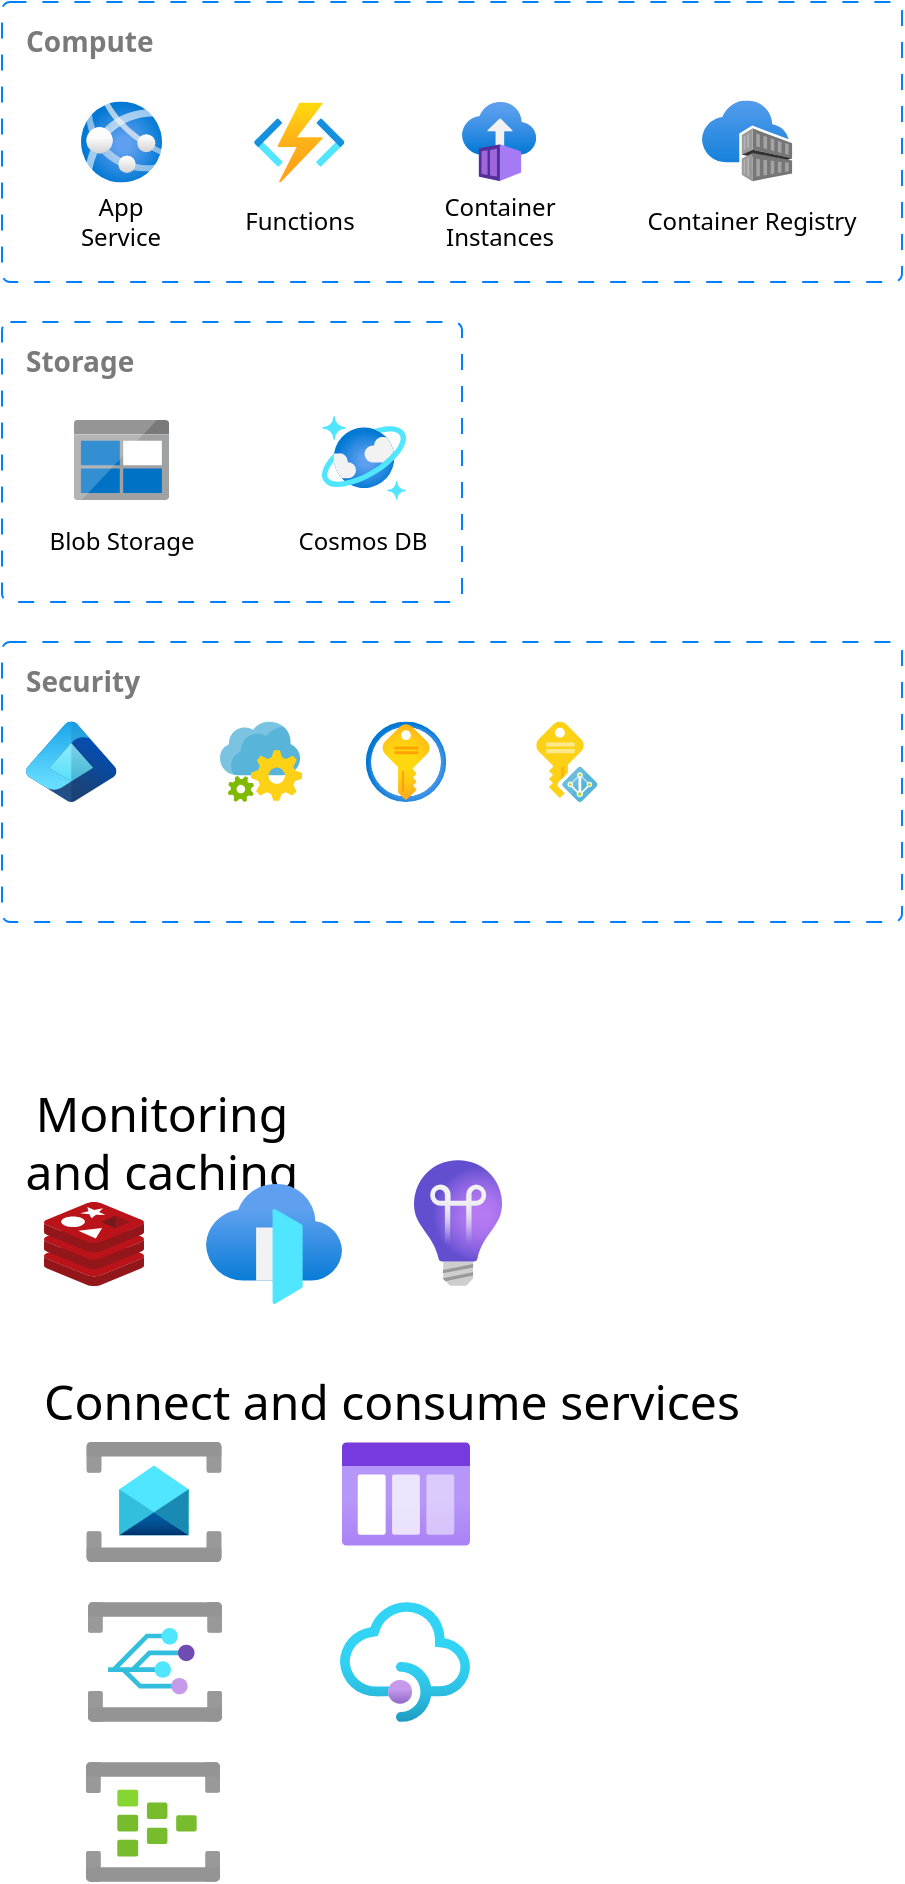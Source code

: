 <mxfile version="26.0.10" pages="2">
  <diagram name="Page-1" id="hI3QpqJLnFt-cHarO3N3">
    <mxGraphModel dx="1151" dy="698" grid="1" gridSize="10" guides="1" tooltips="1" connect="1" arrows="1" fold="1" page="1" pageScale="1" pageWidth="850" pageHeight="1100" math="0" shadow="0">
      <root>
        <mxCell id="0" />
        <mxCell id="1" parent="0" />
        <mxCell id="xsxvq4Z1KF1ahR0xd2wq-36" value="" style="rounded=1;whiteSpace=wrap;html=1;arcSize=3;fillColor=none;dashed=1;dashPattern=8 8;strokeColor=#007FFF;" vertex="1" parent="1">
          <mxGeometry x="40" y="360" width="450" height="140" as="geometry" />
        </mxCell>
        <mxCell id="xsxvq4Z1KF1ahR0xd2wq-33" value="" style="rounded=1;whiteSpace=wrap;html=1;arcSize=3;fillColor=none;dashed=1;dashPattern=8 8;strokeColor=#007FFF;" vertex="1" parent="1">
          <mxGeometry x="40" y="200" width="230" height="140" as="geometry" />
        </mxCell>
        <mxCell id="xsxvq4Z1KF1ahR0xd2wq-32" value="" style="rounded=1;whiteSpace=wrap;html=1;arcSize=3;fillColor=none;dashed=1;dashPattern=8 8;strokeColor=#007FFF;" vertex="1" parent="1">
          <mxGeometry x="40" y="40" width="450" height="140" as="geometry" />
        </mxCell>
        <mxCell id="K8az_OmWezpdxtryTXu7-4" value="Monitoring and caching" style="text;html=1;align=center;verticalAlign=middle;whiteSpace=wrap;rounded=0;fontFamily=segoe ui;fontSource=https%3A%2F%2Ffonts.googleapis.com%2Fcss%3Ffamily%3Dsegoe%2Bui;fontSize=24;" vertex="1" parent="1">
          <mxGeometry x="40" y="600" width="160" height="20" as="geometry" />
        </mxCell>
        <mxCell id="K8az_OmWezpdxtryTXu7-5" value="Connect and consume services" style="text;html=1;align=center;verticalAlign=middle;whiteSpace=wrap;rounded=0;fontFamily=segoe ui;fontSource=https%3A%2F%2Ffonts.googleapis.com%2Fcss%3Ffamily%3Dsegoe%2Bui;fontSize=24;" vertex="1" parent="1">
          <mxGeometry x="50" y="730" width="370" height="20" as="geometry" />
        </mxCell>
        <mxCell id="xsxvq4Z1KF1ahR0xd2wq-2" value="Functions" style="text;html=1;align=center;verticalAlign=middle;whiteSpace=wrap;rounded=0;fontFamily=segoe ui;fontSource=https%3A%2F%2Ffonts.googleapis.com%2Fcss%3Ffamily%3Dsegoe%2Bui;" vertex="1" parent="1">
          <mxGeometry x="160.66" y="140" width="56" height="20" as="geometry" />
        </mxCell>
        <mxCell id="xsxvq4Z1KF1ahR0xd2wq-6" value="" style="image;aspect=fixed;html=1;points=[];align=center;fontSize=12;image=img/lib/azure2/containers/Container_Instances.svg;" vertex="1" parent="1">
          <mxGeometry x="270" y="89.75" width="37.1" height="40" as="geometry" />
        </mxCell>
        <mxCell id="xsxvq4Z1KF1ahR0xd2wq-7" value="" style="image;aspect=fixed;html=1;points=[];align=center;fontSize=12;image=img/lib/azure2/containers/Container_Registries.svg;" vertex="1" parent="1">
          <mxGeometry x="390" y="89.25" width="45.15" height="40.5" as="geometry" />
        </mxCell>
        <mxCell id="xsxvq4Z1KF1ahR0xd2wq-8" value="" style="image;aspect=fixed;html=1;points=[];align=center;fontSize=12;image=img/lib/azure2/containers/App_Services.svg;" vertex="1" parent="1">
          <mxGeometry x="79.5" y="89.75" width="40.5" height="40.5" as="geometry" />
        </mxCell>
        <mxCell id="xsxvq4Z1KF1ahR0xd2wq-9" value="" style="image;aspect=fixed;html=1;points=[];align=center;fontSize=12;image=img/lib/azure2/compute/Function_Apps.svg;" vertex="1" parent="1">
          <mxGeometry x="166" y="90.25" width="45.33" height="40" as="geometry" />
        </mxCell>
        <mxCell id="xsxvq4Z1KF1ahR0xd2wq-10" value="Blob Storage" style="text;html=1;align=center;verticalAlign=middle;whiteSpace=wrap;rounded=0;fontFamily=segoe ui;fontSource=https%3A%2F%2Ffonts.googleapis.com%2Fcss%3Ffamily%3Dsegoe%2Bui;" vertex="1" parent="1">
          <mxGeometry x="44.75" y="300" width="110" height="20" as="geometry" />
        </mxCell>
        <mxCell id="xsxvq4Z1KF1ahR0xd2wq-11" value="Container Instances" style="text;html=1;align=center;verticalAlign=middle;whiteSpace=wrap;rounded=0;fontFamily=segoe ui;fontSource=https%3A%2F%2Ffonts.googleapis.com%2Fcss%3Ffamily%3Dsegoe%2Bui;" vertex="1" parent="1">
          <mxGeometry x="233.55" y="140" width="110" height="20" as="geometry" />
        </mxCell>
        <mxCell id="xsxvq4Z1KF1ahR0xd2wq-12" value="Container Registry" style="text;html=1;align=center;verticalAlign=middle;whiteSpace=wrap;rounded=0;fontFamily=segoe ui;fontSource=https%3A%2F%2Ffonts.googleapis.com%2Fcss%3Ffamily%3Dsegoe%2Bui;" vertex="1" parent="1">
          <mxGeometry x="360" y="140" width="110" height="20" as="geometry" />
        </mxCell>
        <mxCell id="xsxvq4Z1KF1ahR0xd2wq-14" value="App Service" style="text;html=1;align=center;verticalAlign=middle;whiteSpace=wrap;rounded=0;fontFamily=segoe ui;fontSource=https%3A%2F%2Ffonts.googleapis.com%2Fcss%3Ffamily%3Dsegoe%2Bui;" vertex="1" parent="1">
          <mxGeometry x="66.25" y="140" width="67" height="20" as="geometry" />
        </mxCell>
        <mxCell id="xsxvq4Z1KF1ahR0xd2wq-15" value="" style="image;sketch=0;aspect=fixed;html=1;points=[];align=center;fontSize=12;image=img/lib/mscae/BlobBlock.svg;" vertex="1" parent="1">
          <mxGeometry x="75.94" y="249" width="47.62" height="40" as="geometry" />
        </mxCell>
        <mxCell id="xsxvq4Z1KF1ahR0xd2wq-16" value="" style="image;aspect=fixed;html=1;points=[];align=center;fontSize=12;image=img/lib/azure2/databases/Azure_Cosmos_DB.svg;" vertex="1" parent="1">
          <mxGeometry x="200" y="247" width="42" height="42" as="geometry" />
        </mxCell>
        <mxCell id="xsxvq4Z1KF1ahR0xd2wq-17" value="Cosmos DB" style="text;html=1;align=center;verticalAlign=middle;whiteSpace=wrap;rounded=0;fontFamily=segoe ui;fontSource=https%3A%2F%2Ffonts.googleapis.com%2Fcss%3Ffamily%3Dsegoe%2Bui;" vertex="1" parent="1">
          <mxGeometry x="184.34" y="300" width="73.33" height="20" as="geometry" />
        </mxCell>
        <mxCell id="xsxvq4Z1KF1ahR0xd2wq-18" value="" style="image;aspect=fixed;html=1;points=[];align=center;fontSize=12;image=img/lib/azure2/other/Entra_Identity.svg;" vertex="1" parent="1">
          <mxGeometry x="52" y="399.78" width="45.25" height="40.22" as="geometry" />
        </mxCell>
        <mxCell id="xsxvq4Z1KF1ahR0xd2wq-20" value="" style="image;sketch=0;aspect=fixed;html=1;points=[];align=center;fontSize=12;image=img/lib/mscae/Cache_Redis_Product.svg;" vertex="1" parent="1">
          <mxGeometry x="61" y="640" width="50" height="42" as="geometry" />
        </mxCell>
        <mxCell id="xsxvq4Z1KF1ahR0xd2wq-22" value="" style="image;aspect=fixed;html=1;points=[];align=center;fontSize=12;image=img/lib/azure2/networking/Front_Doors.svg;" vertex="1" parent="1">
          <mxGeometry x="142" y="631" width="68" height="60" as="geometry" />
        </mxCell>
        <mxCell id="xsxvq4Z1KF1ahR0xd2wq-23" value="" style="image;aspect=fixed;html=1;points=[];align=center;fontSize=12;image=img/lib/azure2/management_governance/Application_Insights.svg;" vertex="1" parent="1">
          <mxGeometry x="246" y="619" width="44" height="63" as="geometry" />
        </mxCell>
        <mxCell id="xsxvq4Z1KF1ahR0xd2wq-24" value="" style="image;aspect=fixed;html=1;points=[];align=center;fontSize=12;image=img/lib/azure2/integration/Service_Bus.svg;" vertex="1" parent="1">
          <mxGeometry x="82" y="760" width="68" height="60" as="geometry" />
        </mxCell>
        <mxCell id="xsxvq4Z1KF1ahR0xd2wq-25" value="" style="image;aspect=fixed;html=1;points=[];align=center;fontSize=12;image=img/lib/azure2/general/Storage_Queue.svg;" vertex="1" parent="1">
          <mxGeometry x="210" y="760" width="64" height="52" as="geometry" />
        </mxCell>
        <mxCell id="xsxvq4Z1KF1ahR0xd2wq-26" value="" style="image;aspect=fixed;html=1;points=[];align=center;fontSize=12;image=img/lib/azure2/integration/Event_Grid_Domains.svg;" vertex="1" parent="1">
          <mxGeometry x="83" y="840" width="67" height="60" as="geometry" />
        </mxCell>
        <mxCell id="xsxvq4Z1KF1ahR0xd2wq-27" value="" style="image;aspect=fixed;html=1;points=[];align=center;fontSize=12;image=img/lib/azure2/analytics/Event_Hubs.svg;" vertex="1" parent="1">
          <mxGeometry x="82" y="920" width="67" height="60" as="geometry" />
        </mxCell>
        <mxCell id="xsxvq4Z1KF1ahR0xd2wq-28" value="" style="image;aspect=fixed;html=1;points=[];align=center;fontSize=12;image=img/lib/azure2/app_services/API_Management_Services.svg;" vertex="1" parent="1">
          <mxGeometry x="209" y="840" width="65" height="60" as="geometry" />
        </mxCell>
        <mxCell id="xsxvq4Z1KF1ahR0xd2wq-29" value="" style="image;sketch=0;aspect=fixed;html=1;points=[];align=center;fontSize=12;image=img/lib/mscae/App_Configuration.svg;" vertex="1" parent="1">
          <mxGeometry x="149" y="399.78" width="41.04" height="40.22" as="geometry" />
        </mxCell>
        <mxCell id="xsxvq4Z1KF1ahR0xd2wq-30" value="" style="image;aspect=fixed;html=1;points=[];align=center;fontSize=12;image=img/lib/azure2/security/Key_Vaults.svg;" vertex="1" parent="1">
          <mxGeometry x="221.89" y="399.78" width="40.22" height="40.22" as="geometry" />
        </mxCell>
        <mxCell id="xsxvq4Z1KF1ahR0xd2wq-31" value="" style="image;sketch=0;aspect=fixed;html=1;points=[];align=center;fontSize=12;image=img/lib/mscae/Managed_Identities.svg;" vertex="1" parent="1">
          <mxGeometry x="307.1" y="399.78" width="30.57" height="40.22" as="geometry" />
        </mxCell>
        <mxCell id="K8az_OmWezpdxtryTXu7-1" value="Compute" style="text;html=1;align=left;verticalAlign=middle;whiteSpace=wrap;rounded=0;fontFamily=segoe ui;fontSource=https%3A%2F%2Ffonts.googleapis.com%2Fcss%3Ffamily%3Dsegoe%2Bui;fontSize=14;fillColor=none;fontStyle=1;fontColor=#7A7A7A;" vertex="1" parent="1">
          <mxGeometry x="50" y="50" width="80" height="20" as="geometry" />
        </mxCell>
        <mxCell id="xsxvq4Z1KF1ahR0xd2wq-34" value="Storage" style="text;html=1;align=left;verticalAlign=middle;whiteSpace=wrap;rounded=0;fontFamily=segoe ui;fontSource=https%3A%2F%2Ffonts.googleapis.com%2Fcss%3Ffamily%3Dsegoe%2Bui;fontSize=14;fillColor=none;fontStyle=1;fontColor=#7A7A7A;" vertex="1" parent="1">
          <mxGeometry x="50" y="210" width="80" height="20" as="geometry" />
        </mxCell>
        <mxCell id="xsxvq4Z1KF1ahR0xd2wq-35" value="Security" style="text;html=1;align=left;verticalAlign=middle;whiteSpace=wrap;rounded=0;fontFamily=segoe ui;fontSource=https%3A%2F%2Ffonts.googleapis.com%2Fcss%3Ffamily%3Dsegoe%2Bui;fontSize=14;fillColor=none;fontStyle=1;fontColor=#7A7A7A;" vertex="1" parent="1">
          <mxGeometry x="50" y="370" width="80" height="20" as="geometry" />
        </mxCell>
      </root>
    </mxGraphModel>
  </diagram>
  <diagram id="ZmvQ5eq6lb8QEEPb7Y3W" name="Compute">
    <mxGraphModel dx="655" dy="397" grid="1" gridSize="10" guides="1" tooltips="1" connect="1" arrows="1" fold="1" page="1" pageScale="1" pageWidth="850" pageHeight="1100" math="0" shadow="0">
      <root>
        <mxCell id="0" />
        <mxCell id="1" parent="0" />
        <mxCell id="HKJKPT9lm3ofLzGUDokN-2" value="Compute" style="text;html=1;align=center;verticalAlign=middle;whiteSpace=wrap;rounded=0;fontFamily=segoe ui;fontSource=https%3A%2F%2Ffonts.googleapis.com%2Fcss%3Ffamily%3Dsegoe%2Bui;" vertex="1" parent="1">
          <mxGeometry x="40" y="40" width="60" height="30" as="geometry" />
        </mxCell>
      </root>
    </mxGraphModel>
  </diagram>
</mxfile>
